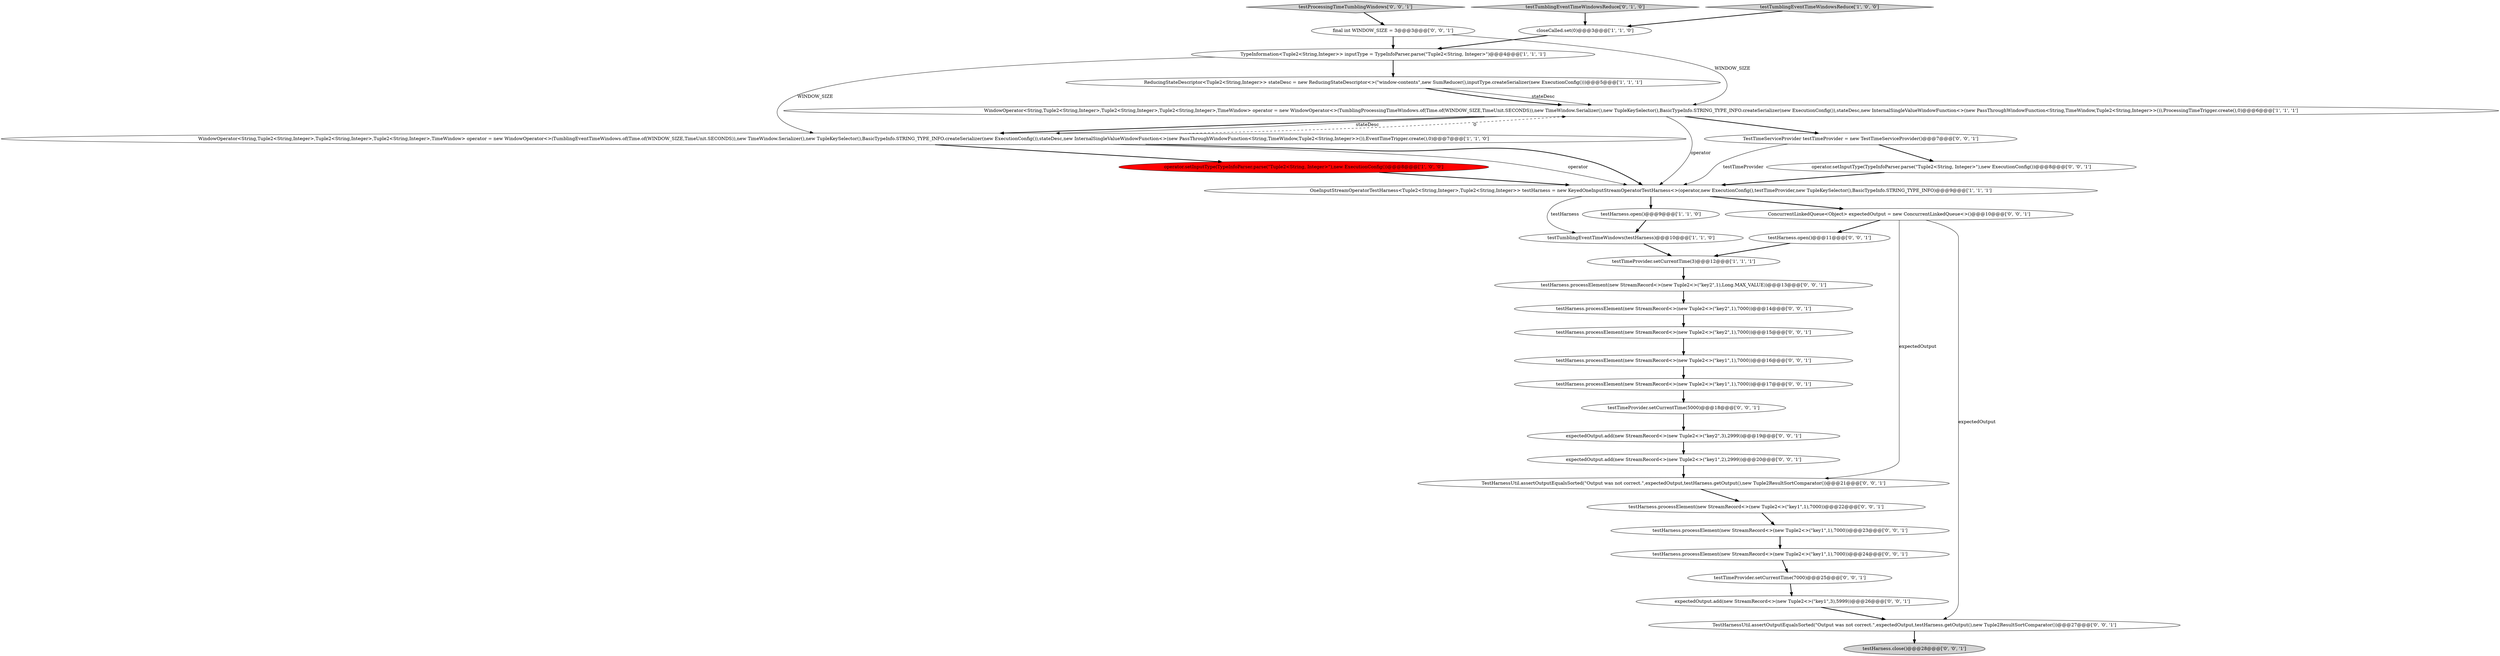 digraph {
33 [style = filled, label = "testHarness.processElement(new StreamRecord<>(new Tuple2<>(\"key1\",1),7000))@@@16@@@['0', '0', '1']", fillcolor = white, shape = ellipse image = "AAA0AAABBB3BBB"];
15 [style = filled, label = "testHarness.processElement(new StreamRecord<>(new Tuple2<>(\"key2\",1),Long.MAX_VALUE))@@@13@@@['0', '0', '1']", fillcolor = white, shape = ellipse image = "AAA0AAABBB3BBB"];
21 [style = filled, label = "testTimeProvider.setCurrentTime(7000)@@@25@@@['0', '0', '1']", fillcolor = white, shape = ellipse image = "AAA0AAABBB3BBB"];
31 [style = filled, label = "TestTimeServiceProvider testTimeProvider = new TestTimeServiceProvider()@@@7@@@['0', '0', '1']", fillcolor = white, shape = ellipse image = "AAA0AAABBB3BBB"];
0 [style = filled, label = "TypeInformation<Tuple2<String,Integer>> inputType = TypeInfoParser.parse(\"Tuple2<String, Integer>\")@@@4@@@['1', '1', '1']", fillcolor = white, shape = ellipse image = "AAA0AAABBB1BBB"];
27 [style = filled, label = "testHarness.processElement(new StreamRecord<>(new Tuple2<>(\"key1\",1),7000))@@@17@@@['0', '0', '1']", fillcolor = white, shape = ellipse image = "AAA0AAABBB3BBB"];
24 [style = filled, label = "testHarness.processElement(new StreamRecord<>(new Tuple2<>(\"key2\",1),7000))@@@14@@@['0', '0', '1']", fillcolor = white, shape = ellipse image = "AAA0AAABBB3BBB"];
9 [style = filled, label = "operator.setInputType(TypeInfoParser.parse(\"Tuple2<String, Integer>\"),new ExecutionConfig())@@@8@@@['1', '0', '0']", fillcolor = red, shape = ellipse image = "AAA1AAABBB1BBB"];
23 [style = filled, label = "operator.setInputType(TypeInfoParser.parse(\"Tuple2<String, Integer>\"),new ExecutionConfig())@@@8@@@['0', '0', '1']", fillcolor = white, shape = ellipse image = "AAA0AAABBB3BBB"];
12 [style = filled, label = "final int WINDOW_SIZE = 3@@@3@@@['0', '0', '1']", fillcolor = white, shape = ellipse image = "AAA0AAABBB3BBB"];
17 [style = filled, label = "testHarness.processElement(new StreamRecord<>(new Tuple2<>(\"key1\",1),7000))@@@23@@@['0', '0', '1']", fillcolor = white, shape = ellipse image = "AAA0AAABBB3BBB"];
13 [style = filled, label = "testHarness.processElement(new StreamRecord<>(new Tuple2<>(\"key1\",1),7000))@@@22@@@['0', '0', '1']", fillcolor = white, shape = ellipse image = "AAA0AAABBB3BBB"];
26 [style = filled, label = "expectedOutput.add(new StreamRecord<>(new Tuple2<>(\"key1\",2),2999))@@@20@@@['0', '0', '1']", fillcolor = white, shape = ellipse image = "AAA0AAABBB3BBB"];
10 [style = filled, label = "testTumblingEventTimeWindowsReduce['1', '0', '0']", fillcolor = lightgray, shape = diamond image = "AAA0AAABBB1BBB"];
16 [style = filled, label = "testTimeProvider.setCurrentTime(5000)@@@18@@@['0', '0', '1']", fillcolor = white, shape = ellipse image = "AAA0AAABBB3BBB"];
29 [style = filled, label = "TestHarnessUtil.assertOutputEqualsSorted(\"Output was not correct.\",expectedOutput,testHarness.getOutput(),new Tuple2ResultSortComparator())@@@21@@@['0', '0', '1']", fillcolor = white, shape = ellipse image = "AAA0AAABBB3BBB"];
6 [style = filled, label = "testTimeProvider.setCurrentTime(3)@@@12@@@['1', '1', '1']", fillcolor = white, shape = ellipse image = "AAA0AAABBB1BBB"];
3 [style = filled, label = "testHarness.open()@@@9@@@['1', '1', '0']", fillcolor = white, shape = ellipse image = "AAA0AAABBB1BBB"];
32 [style = filled, label = "ConcurrentLinkedQueue<Object> expectedOutput = new ConcurrentLinkedQueue<>()@@@10@@@['0', '0', '1']", fillcolor = white, shape = ellipse image = "AAA0AAABBB3BBB"];
28 [style = filled, label = "expectedOutput.add(new StreamRecord<>(new Tuple2<>(\"key2\",3),2999))@@@19@@@['0', '0', '1']", fillcolor = white, shape = ellipse image = "AAA0AAABBB3BBB"];
5 [style = filled, label = "ReducingStateDescriptor<Tuple2<String,Integer>> stateDesc = new ReducingStateDescriptor<>(\"window-contents\",new SumReducer(),inputType.createSerializer(new ExecutionConfig()))@@@5@@@['1', '1', '1']", fillcolor = white, shape = ellipse image = "AAA0AAABBB1BBB"];
18 [style = filled, label = "expectedOutput.add(new StreamRecord<>(new Tuple2<>(\"key1\",3),5999))@@@26@@@['0', '0', '1']", fillcolor = white, shape = ellipse image = "AAA0AAABBB3BBB"];
1 [style = filled, label = "WindowOperator<String,Tuple2<String,Integer>,Tuple2<String,Integer>,Tuple2<String,Integer>,TimeWindow> operator = new WindowOperator<>(TumblingProcessingTimeWindows.of(Time.of(WINDOW_SIZE,TimeUnit.SECONDS)),new TimeWindow.Serializer(),new TupleKeySelector(),BasicTypeInfo.STRING_TYPE_INFO.createSerializer(new ExecutionConfig()),stateDesc,new InternalSingleValueWindowFunction<>(new PassThroughWindowFunction<String,TimeWindow,Tuple2<String,Integer>>()),ProcessingTimeTrigger.create(),0)@@@6@@@['1', '1', '1']", fillcolor = white, shape = ellipse image = "AAA0AAABBB1BBB"];
19 [style = filled, label = "testHarness.open()@@@11@@@['0', '0', '1']", fillcolor = white, shape = ellipse image = "AAA0AAABBB3BBB"];
14 [style = filled, label = "testProcessingTimeTumblingWindows['0', '0', '1']", fillcolor = lightgray, shape = diamond image = "AAA0AAABBB3BBB"];
22 [style = filled, label = "testHarness.close()@@@28@@@['0', '0', '1']", fillcolor = lightgray, shape = ellipse image = "AAA0AAABBB3BBB"];
30 [style = filled, label = "testHarness.processElement(new StreamRecord<>(new Tuple2<>(\"key1\",1),7000))@@@24@@@['0', '0', '1']", fillcolor = white, shape = ellipse image = "AAA0AAABBB3BBB"];
11 [style = filled, label = "testTumblingEventTimeWindowsReduce['0', '1', '0']", fillcolor = lightgray, shape = diamond image = "AAA0AAABBB2BBB"];
7 [style = filled, label = "OneInputStreamOperatorTestHarness<Tuple2<String,Integer>,Tuple2<String,Integer>> testHarness = new KeyedOneInputStreamOperatorTestHarness<>(operator,new ExecutionConfig(),testTimeProvider,new TupleKeySelector(),BasicTypeInfo.STRING_TYPE_INFO)@@@9@@@['1', '1', '1']", fillcolor = white, shape = ellipse image = "AAA0AAABBB1BBB"];
2 [style = filled, label = "closeCalled.set(0)@@@3@@@['1', '1', '0']", fillcolor = white, shape = ellipse image = "AAA0AAABBB1BBB"];
4 [style = filled, label = "WindowOperator<String,Tuple2<String,Integer>,Tuple2<String,Integer>,Tuple2<String,Integer>,TimeWindow> operator = new WindowOperator<>(TumblingEventTimeWindows.of(Time.of(WINDOW_SIZE,TimeUnit.SECONDS)),new TimeWindow.Serializer(),new TupleKeySelector(),BasicTypeInfo.STRING_TYPE_INFO.createSerializer(new ExecutionConfig()),stateDesc,new InternalSingleValueWindowFunction<>(new PassThroughWindowFunction<String,TimeWindow,Tuple2<String,Integer>>()),EventTimeTrigger.create(),0)@@@7@@@['1', '1', '0']", fillcolor = white, shape = ellipse image = "AAA0AAABBB1BBB"];
20 [style = filled, label = "TestHarnessUtil.assertOutputEqualsSorted(\"Output was not correct.\",expectedOutput,testHarness.getOutput(),new Tuple2ResultSortComparator())@@@27@@@['0', '0', '1']", fillcolor = white, shape = ellipse image = "AAA0AAABBB3BBB"];
8 [style = filled, label = "testTumblingEventTimeWindows(testHarness)@@@10@@@['1', '1', '0']", fillcolor = white, shape = ellipse image = "AAA0AAABBB1BBB"];
25 [style = filled, label = "testHarness.processElement(new StreamRecord<>(new Tuple2<>(\"key2\",1),7000))@@@15@@@['0', '0', '1']", fillcolor = white, shape = ellipse image = "AAA0AAABBB3BBB"];
1->7 [style = solid, label="operator"];
4->9 [style = bold, label=""];
7->32 [style = bold, label=""];
1->4 [style = bold, label=""];
4->7 [style = solid, label="operator"];
4->1 [style = dashed, label="0"];
31->23 [style = bold, label=""];
25->33 [style = bold, label=""];
1->4 [style = solid, label="stateDesc"];
32->29 [style = solid, label="expectedOutput"];
12->1 [style = solid, label="WINDOW_SIZE"];
26->29 [style = bold, label=""];
31->7 [style = solid, label="testTimeProvider"];
28->26 [style = bold, label=""];
8->6 [style = bold, label=""];
17->30 [style = bold, label=""];
32->19 [style = bold, label=""];
27->16 [style = bold, label=""];
9->7 [style = bold, label=""];
19->6 [style = bold, label=""];
12->0 [style = bold, label=""];
33->27 [style = bold, label=""];
11->2 [style = bold, label=""];
4->7 [style = bold, label=""];
7->3 [style = bold, label=""];
6->15 [style = bold, label=""];
21->18 [style = bold, label=""];
20->22 [style = bold, label=""];
5->1 [style = solid, label="stateDesc"];
0->4 [style = solid, label="WINDOW_SIZE"];
5->1 [style = bold, label=""];
13->17 [style = bold, label=""];
18->20 [style = bold, label=""];
30->21 [style = bold, label=""];
2->0 [style = bold, label=""];
16->28 [style = bold, label=""];
24->25 [style = bold, label=""];
3->8 [style = bold, label=""];
15->24 [style = bold, label=""];
14->12 [style = bold, label=""];
7->8 [style = solid, label="testHarness"];
10->2 [style = bold, label=""];
23->7 [style = bold, label=""];
1->31 [style = bold, label=""];
32->20 [style = solid, label="expectedOutput"];
0->5 [style = bold, label=""];
29->13 [style = bold, label=""];
}
